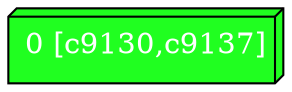 diGraph libnss3{
	libnss3_0  [style=filled fillcolor="#20FF20" fontcolor="#ffffff" shape=box3d label="0 [c9130,c9137]"]


}